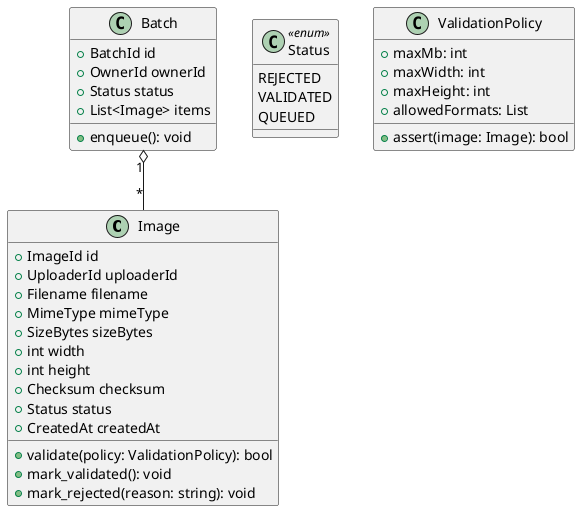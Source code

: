 @startuml
class Image {
  +ImageId id
  +UploaderId uploaderId
  +Filename filename
  +MimeType mimeType
  +SizeBytes sizeBytes
  +int width
  +int height
  +Checksum checksum
  +Status status
  +CreatedAt createdAt
  +validate(policy: ValidationPolicy): bool
  +mark_validated(): void
  +mark_rejected(reason: string): void
}

class Status <<enum>> {
  REJECTED
  VALIDATED
  QUEUED
}

class Batch {
  +BatchId id
  +OwnerId ownerId
  +Status status
  +List<Image> items
  +enqueue(): void
}

class ValidationPolicy {
  +maxMb: int
  +maxWidth: int
  +maxHeight: int
  +allowedFormats: List
  +assert(image: Image): bool
}

Batch "1" o-- "*" Image
@enduml
